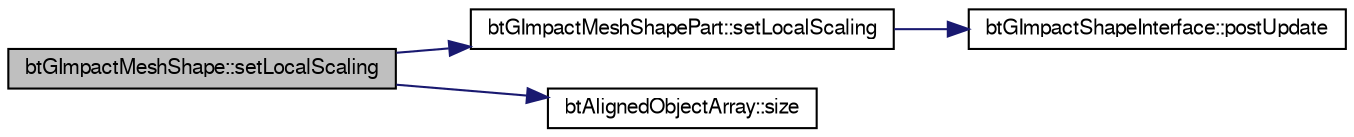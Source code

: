 digraph G
{
  bgcolor="transparent";
  edge [fontname="FreeSans",fontsize=10,labelfontname="FreeSans",labelfontsize=10];
  node [fontname="FreeSans",fontsize=10,shape=record];
  rankdir=LR;
  Node1 [label="btGImpactMeshShape::setLocalScaling",height=0.2,width=0.4,color="black", fillcolor="grey75", style="filled" fontcolor="black"];
  Node1 -> Node2 [color="midnightblue",fontsize=10,style="solid"];
  Node2 [label="btGImpactMeshShapePart::setLocalScaling",height=0.2,width=0.4,color="black",URL="$classbt_g_impact_mesh_shape_part.html#2c1de297d020a75e1ab0f10f7c71478f"];
  Node2 -> Node3 [color="midnightblue",fontsize=10,style="solid"];
  Node3 [label="btGImpactShapeInterface::postUpdate",height=0.2,width=0.4,color="black",URL="$classbt_g_impact_shape_interface.html#c430754948ac92d6f70b81e88416c96a",tooltip="Tells to this object that is needed to refit the box set."];
  Node1 -> Node4 [color="midnightblue",fontsize=10,style="solid"];
  Node4 [label="btAlignedObjectArray::size",height=0.2,width=0.4,color="black",URL="$classbt_aligned_object_array.html#6bdd14c7599ecb95e8d83dd5a715f9b7",tooltip="return the number of elements in the array"];
}
